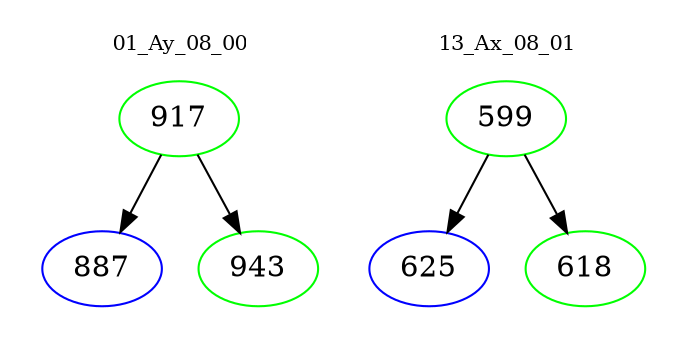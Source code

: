 digraph{
subgraph cluster_0 {
color = white
label = "01_Ay_08_00";
fontsize=10;
T0_917 [label="917", color="green"]
T0_917 -> T0_887 [color="black"]
T0_887 [label="887", color="blue"]
T0_917 -> T0_943 [color="black"]
T0_943 [label="943", color="green"]
}
subgraph cluster_1 {
color = white
label = "13_Ax_08_01";
fontsize=10;
T1_599 [label="599", color="green"]
T1_599 -> T1_625 [color="black"]
T1_625 [label="625", color="blue"]
T1_599 -> T1_618 [color="black"]
T1_618 [label="618", color="green"]
}
}

